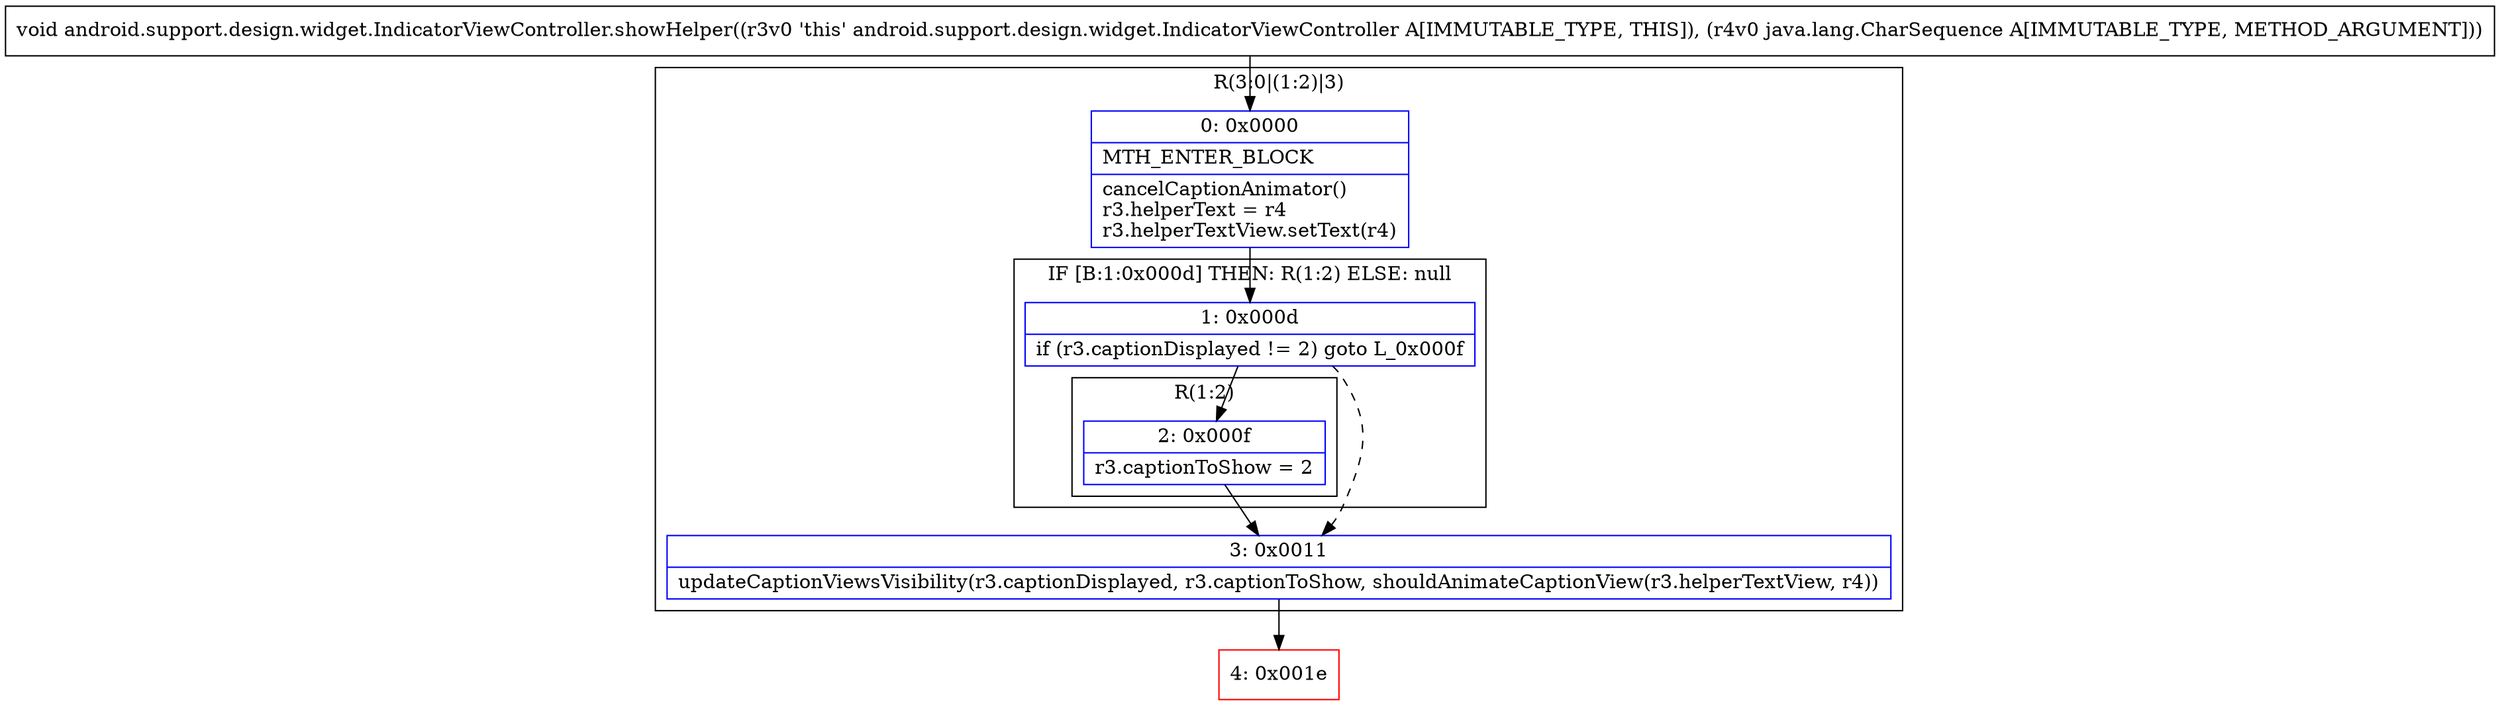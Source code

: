 digraph "CFG forandroid.support.design.widget.IndicatorViewController.showHelper(Ljava\/lang\/CharSequence;)V" {
subgraph cluster_Region_681525361 {
label = "R(3:0|(1:2)|3)";
node [shape=record,color=blue];
Node_0 [shape=record,label="{0\:\ 0x0000|MTH_ENTER_BLOCK\l|cancelCaptionAnimator()\lr3.helperText = r4\lr3.helperTextView.setText(r4)\l}"];
subgraph cluster_IfRegion_2056098177 {
label = "IF [B:1:0x000d] THEN: R(1:2) ELSE: null";
node [shape=record,color=blue];
Node_1 [shape=record,label="{1\:\ 0x000d|if (r3.captionDisplayed != 2) goto L_0x000f\l}"];
subgraph cluster_Region_915009237 {
label = "R(1:2)";
node [shape=record,color=blue];
Node_2 [shape=record,label="{2\:\ 0x000f|r3.captionToShow = 2\l}"];
}
}
Node_3 [shape=record,label="{3\:\ 0x0011|updateCaptionViewsVisibility(r3.captionDisplayed, r3.captionToShow, shouldAnimateCaptionView(r3.helperTextView, r4))\l}"];
}
Node_4 [shape=record,color=red,label="{4\:\ 0x001e}"];
MethodNode[shape=record,label="{void android.support.design.widget.IndicatorViewController.showHelper((r3v0 'this' android.support.design.widget.IndicatorViewController A[IMMUTABLE_TYPE, THIS]), (r4v0 java.lang.CharSequence A[IMMUTABLE_TYPE, METHOD_ARGUMENT])) }"];
MethodNode -> Node_0;
Node_0 -> Node_1;
Node_1 -> Node_2;
Node_1 -> Node_3[style=dashed];
Node_2 -> Node_3;
Node_3 -> Node_4;
}

